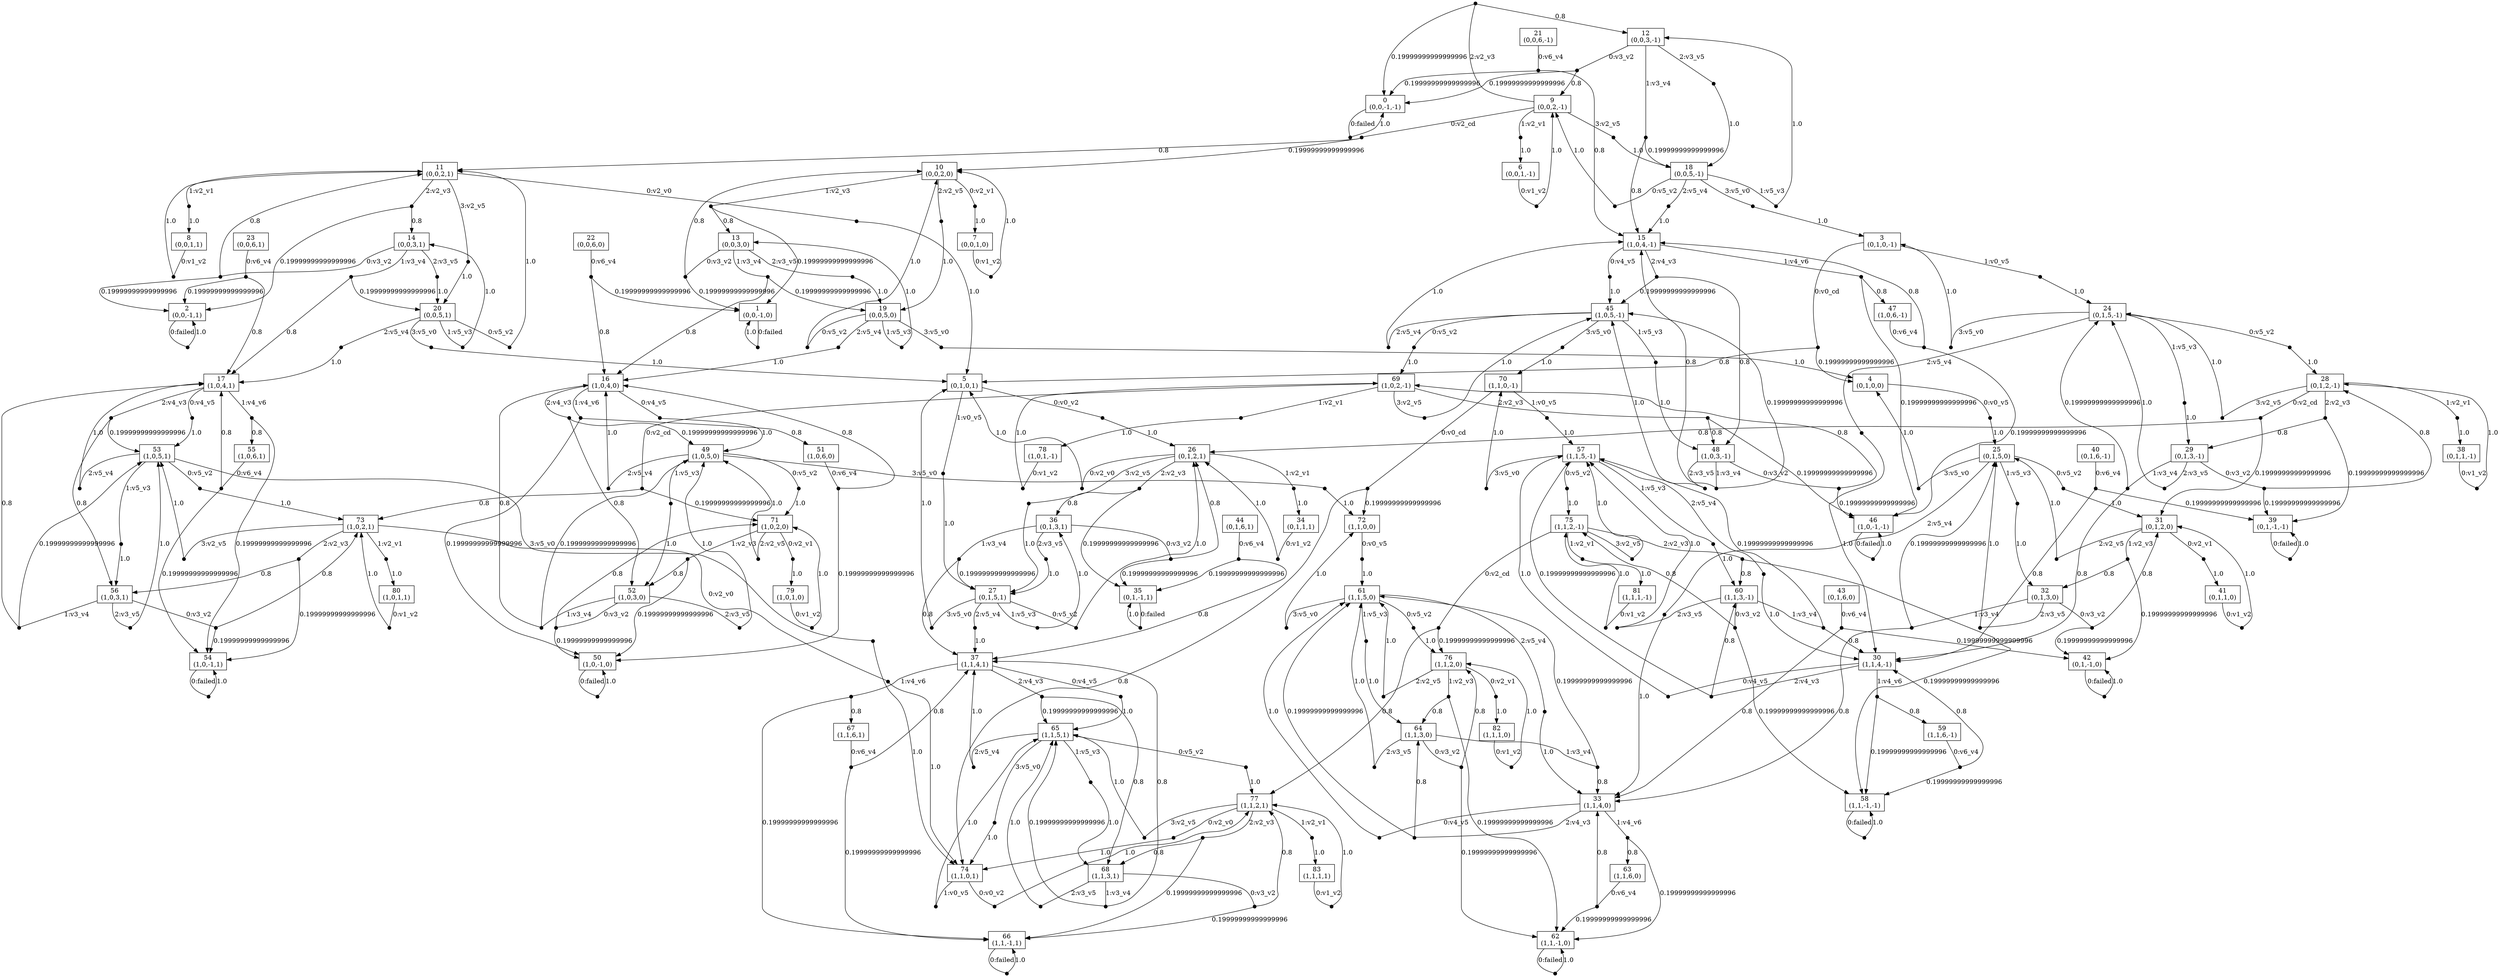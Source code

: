 digraph MDP {
node [label="",shape="box"];
0 [label="0\n(0,0,-1,-1)"];
0 -> n0_0 [label="0:failed",arrowhead="none"];
n0_0 [ shape=point,width=0.1,height=0.1,label="" ];
n0_0 -> 0 [label="1.0"];
1 [label="1\n(0,0,-1,0)"];
1 -> n1_0 [label="0:failed",arrowhead="none"];
n1_0 [ shape=point,width=0.1,height=0.1,label="" ];
n1_0 -> 1 [label="1.0"];
2 [label="2\n(0,0,-1,1)"];
2 -> n2_0 [label="0:failed",arrowhead="none"];
n2_0 [ shape=point,width=0.1,height=0.1,label="" ];
n2_0 -> 2 [label="1.0"];
3 [label="3\n(0,1,0,-1)"];
3 -> n3_0 [label="0:v0_cd",arrowhead="none"];
n3_0 [ shape=point,width=0.1,height=0.1,label="" ];
n3_0 -> 4 [label="0.19999999999999996"];
n3_0 -> 5 [label="0.8"];
3 -> n3_1 [label="1:v0_v5",arrowhead="none"];
n3_1 [ shape=point,width=0.1,height=0.1,label="" ];
n3_1 -> 24 [label="1.0"];
4 [label="4\n(0,1,0,0)"];
4 -> n4_0 [label="0:v0_v5",arrowhead="none"];
n4_0 [ shape=point,width=0.1,height=0.1,label="" ];
n4_0 -> 25 [label="1.0"];
5 [label="5\n(0,1,0,1)"];
5 -> n5_0 [label="0:v0_v2",arrowhead="none"];
n5_0 [ shape=point,width=0.1,height=0.1,label="" ];
n5_0 -> 26 [label="1.0"];
5 -> n5_1 [label="1:v0_v5",arrowhead="none"];
n5_1 [ shape=point,width=0.1,height=0.1,label="" ];
n5_1 -> 27 [label="1.0"];
6 [label="6\n(0,0,1,-1)"];
6 -> n6_0 [label="0:v1_v2",arrowhead="none"];
n6_0 [ shape=point,width=0.1,height=0.1,label="" ];
n6_0 -> 9 [label="1.0"];
7 [label="7\n(0,0,1,0)"];
7 -> n7_0 [label="0:v1_v2",arrowhead="none"];
n7_0 [ shape=point,width=0.1,height=0.1,label="" ];
n7_0 -> 10 [label="1.0"];
8 [label="8\n(0,0,1,1)"];
8 -> n8_0 [label="0:v1_v2",arrowhead="none"];
n8_0 [ shape=point,width=0.1,height=0.1,label="" ];
n8_0 -> 11 [label="1.0"];
9 [label="9\n(0,0,2,-1)"];
9 -> n9_0 [label="0:v2_cd",arrowhead="none"];
n9_0 [ shape=point,width=0.1,height=0.1,label="" ];
n9_0 -> 10 [label="0.19999999999999996"];
n9_0 -> 11 [label="0.8"];
9 -> n9_1 [label="1:v2_v1",arrowhead="none"];
n9_1 [ shape=point,width=0.1,height=0.1,label="" ];
n9_1 -> 6 [label="1.0"];
9 -> n9_2 [label="2:v2_v3",arrowhead="none"];
n9_2 [ shape=point,width=0.1,height=0.1,label="" ];
n9_2 -> 0 [label="0.19999999999999996"];
n9_2 -> 12 [label="0.8"];
9 -> n9_3 [label="3:v2_v5",arrowhead="none"];
n9_3 [ shape=point,width=0.1,height=0.1,label="" ];
n9_3 -> 18 [label="1.0"];
10 [label="10\n(0,0,2,0)"];
10 -> n10_0 [label="0:v2_v1",arrowhead="none"];
n10_0 [ shape=point,width=0.1,height=0.1,label="" ];
n10_0 -> 7 [label="1.0"];
10 -> n10_1 [label="1:v2_v3",arrowhead="none"];
n10_1 [ shape=point,width=0.1,height=0.1,label="" ];
n10_1 -> 1 [label="0.19999999999999996"];
n10_1 -> 13 [label="0.8"];
10 -> n10_2 [label="2:v2_v5",arrowhead="none"];
n10_2 [ shape=point,width=0.1,height=0.1,label="" ];
n10_2 -> 19 [label="1.0"];
11 [label="11\n(0,0,2,1)"];
11 -> n11_0 [label="0:v2_v0",arrowhead="none"];
n11_0 [ shape=point,width=0.1,height=0.1,label="" ];
n11_0 -> 5 [label="1.0"];
11 -> n11_1 [label="1:v2_v1",arrowhead="none"];
n11_1 [ shape=point,width=0.1,height=0.1,label="" ];
n11_1 -> 8 [label="1.0"];
11 -> n11_2 [label="2:v2_v3",arrowhead="none"];
n11_2 [ shape=point,width=0.1,height=0.1,label="" ];
n11_2 -> 2 [label="0.19999999999999996"];
n11_2 -> 14 [label="0.8"];
11 -> n11_3 [label="3:v2_v5",arrowhead="none"];
n11_3 [ shape=point,width=0.1,height=0.1,label="" ];
n11_3 -> 20 [label="1.0"];
12 [label="12\n(0,0,3,-1)"];
12 -> n12_0 [label="0:v3_v2",arrowhead="none"];
n12_0 [ shape=point,width=0.1,height=0.1,label="" ];
n12_0 -> 0 [label="0.19999999999999996"];
n12_0 -> 9 [label="0.8"];
12 -> n12_1 [label="1:v3_v4",arrowhead="none"];
n12_1 [ shape=point,width=0.1,height=0.1,label="" ];
n12_1 -> 18 [label="0.19999999999999996"];
n12_1 -> 15 [label="0.8"];
12 -> n12_2 [label="2:v3_v5",arrowhead="none"];
n12_2 [ shape=point,width=0.1,height=0.1,label="" ];
n12_2 -> 18 [label="1.0"];
13 [label="13\n(0,0,3,0)"];
13 -> n13_0 [label="0:v3_v2",arrowhead="none"];
n13_0 [ shape=point,width=0.1,height=0.1,label="" ];
n13_0 -> 1 [label="0.19999999999999996"];
n13_0 -> 10 [label="0.8"];
13 -> n13_1 [label="1:v3_v4",arrowhead="none"];
n13_1 [ shape=point,width=0.1,height=0.1,label="" ];
n13_1 -> 16 [label="0.8"];
n13_1 -> 19 [label="0.19999999999999996"];
13 -> n13_2 [label="2:v3_v5",arrowhead="none"];
n13_2 [ shape=point,width=0.1,height=0.1,label="" ];
n13_2 -> 19 [label="1.0"];
14 [label="14\n(0,0,3,1)"];
14 -> n14_0 [label="0:v3_v2",arrowhead="none"];
n14_0 [ shape=point,width=0.1,height=0.1,label="" ];
n14_0 -> 2 [label="0.19999999999999996"];
n14_0 -> 11 [label="0.8"];
14 -> n14_1 [label="1:v3_v4",arrowhead="none"];
n14_1 [ shape=point,width=0.1,height=0.1,label="" ];
n14_1 -> 17 [label="0.8"];
n14_1 -> 20 [label="0.19999999999999996"];
14 -> n14_2 [label="2:v3_v5",arrowhead="none"];
n14_2 [ shape=point,width=0.1,height=0.1,label="" ];
n14_2 -> 20 [label="1.0"];
15 [label="15\n(1,0,4,-1)"];
15 -> n15_0 [label="0:v4_v5",arrowhead="none"];
n15_0 [ shape=point,width=0.1,height=0.1,label="" ];
n15_0 -> 45 [label="1.0"];
15 -> n15_1 [label="1:v4_v6",arrowhead="none"];
n15_1 [ shape=point,width=0.1,height=0.1,label="" ];
n15_1 -> 46 [label="0.19999999999999996"];
n15_1 -> 47 [label="0.8"];
15 -> n15_2 [label="2:v4_v3",arrowhead="none"];
n15_2 [ shape=point,width=0.1,height=0.1,label="" ];
n15_2 -> 48 [label="0.8"];
n15_2 -> 45 [label="0.19999999999999996"];
16 [label="16\n(1,0,4,0)"];
16 -> n16_0 [label="0:v4_v5",arrowhead="none"];
n16_0 [ shape=point,width=0.1,height=0.1,label="" ];
n16_0 -> 49 [label="1.0"];
16 -> n16_1 [label="1:v4_v6",arrowhead="none"];
n16_1 [ shape=point,width=0.1,height=0.1,label="" ];
n16_1 -> 50 [label="0.19999999999999996"];
n16_1 -> 51 [label="0.8"];
16 -> n16_2 [label="2:v4_v3",arrowhead="none"];
n16_2 [ shape=point,width=0.1,height=0.1,label="" ];
n16_2 -> 49 [label="0.19999999999999996"];
n16_2 -> 52 [label="0.8"];
17 [label="17\n(1,0,4,1)"];
17 -> n17_0 [label="0:v4_v5",arrowhead="none"];
n17_0 [ shape=point,width=0.1,height=0.1,label="" ];
n17_0 -> 53 [label="1.0"];
17 -> n17_1 [label="1:v4_v6",arrowhead="none"];
n17_1 [ shape=point,width=0.1,height=0.1,label="" ];
n17_1 -> 54 [label="0.19999999999999996"];
n17_1 -> 55 [label="0.8"];
17 -> n17_2 [label="2:v4_v3",arrowhead="none"];
n17_2 [ shape=point,width=0.1,height=0.1,label="" ];
n17_2 -> 53 [label="0.19999999999999996"];
n17_2 -> 56 [label="0.8"];
18 [label="18\n(0,0,5,-1)"];
18 -> n18_0 [label="0:v5_v2",arrowhead="none"];
n18_0 [ shape=point,width=0.1,height=0.1,label="" ];
n18_0 -> 9 [label="1.0"];
18 -> n18_1 [label="1:v5_v3",arrowhead="none"];
n18_1 [ shape=point,width=0.1,height=0.1,label="" ];
n18_1 -> 12 [label="1.0"];
18 -> n18_2 [label="2:v5_v4",arrowhead="none"];
n18_2 [ shape=point,width=0.1,height=0.1,label="" ];
n18_2 -> 15 [label="1.0"];
18 -> n18_3 [label="3:v5_v0",arrowhead="none"];
n18_3 [ shape=point,width=0.1,height=0.1,label="" ];
n18_3 -> 3 [label="1.0"];
19 [label="19\n(0,0,5,0)"];
19 -> n19_0 [label="0:v5_v2",arrowhead="none"];
n19_0 [ shape=point,width=0.1,height=0.1,label="" ];
n19_0 -> 10 [label="1.0"];
19 -> n19_1 [label="1:v5_v3",arrowhead="none"];
n19_1 [ shape=point,width=0.1,height=0.1,label="" ];
n19_1 -> 13 [label="1.0"];
19 -> n19_2 [label="2:v5_v4",arrowhead="none"];
n19_2 [ shape=point,width=0.1,height=0.1,label="" ];
n19_2 -> 16 [label="1.0"];
19 -> n19_3 [label="3:v5_v0",arrowhead="none"];
n19_3 [ shape=point,width=0.1,height=0.1,label="" ];
n19_3 -> 4 [label="1.0"];
20 [label="20\n(0,0,5,1)"];
20 -> n20_0 [label="0:v5_v2",arrowhead="none"];
n20_0 [ shape=point,width=0.1,height=0.1,label="" ];
n20_0 -> 11 [label="1.0"];
20 -> n20_1 [label="1:v5_v3",arrowhead="none"];
n20_1 [ shape=point,width=0.1,height=0.1,label="" ];
n20_1 -> 14 [label="1.0"];
20 -> n20_2 [label="2:v5_v4",arrowhead="none"];
n20_2 [ shape=point,width=0.1,height=0.1,label="" ];
n20_2 -> 17 [label="1.0"];
20 -> n20_3 [label="3:v5_v0",arrowhead="none"];
n20_3 [ shape=point,width=0.1,height=0.1,label="" ];
n20_3 -> 5 [label="1.0"];
21 [label="21\n(0,0,6,-1)"];
21 -> n21_0 [label="0:v6_v4",arrowhead="none"];
n21_0 [ shape=point,width=0.1,height=0.1,label="" ];
n21_0 -> 0 [label="0.19999999999999996"];
n21_0 -> 15 [label="0.8"];
22 [label="22\n(0,0,6,0)"];
22 -> n22_0 [label="0:v6_v4",arrowhead="none"];
n22_0 [ shape=point,width=0.1,height=0.1,label="" ];
n22_0 -> 16 [label="0.8"];
n22_0 -> 1 [label="0.19999999999999996"];
23 [label="23\n(0,0,6,1)"];
23 -> n23_0 [label="0:v6_v4",arrowhead="none"];
n23_0 [ shape=point,width=0.1,height=0.1,label="" ];
n23_0 -> 17 [label="0.8"];
n23_0 -> 2 [label="0.19999999999999996"];
24 [label="24\n(0,1,5,-1)"];
24 -> n24_0 [label="0:v5_v2",arrowhead="none"];
n24_0 [ shape=point,width=0.1,height=0.1,label="" ];
n24_0 -> 28 [label="1.0"];
24 -> n24_1 [label="1:v5_v3",arrowhead="none"];
n24_1 [ shape=point,width=0.1,height=0.1,label="" ];
n24_1 -> 29 [label="1.0"];
24 -> n24_2 [label="2:v5_v4",arrowhead="none"];
n24_2 [ shape=point,width=0.1,height=0.1,label="" ];
n24_2 -> 30 [label="1.0"];
24 -> n24_3 [label="3:v5_v0",arrowhead="none"];
n24_3 [ shape=point,width=0.1,height=0.1,label="" ];
n24_3 -> 3 [label="1.0"];
25 [label="25\n(0,1,5,0)"];
25 -> n25_0 [label="0:v5_v2",arrowhead="none"];
n25_0 [ shape=point,width=0.1,height=0.1,label="" ];
n25_0 -> 31 [label="1.0"];
25 -> n25_1 [label="1:v5_v3",arrowhead="none"];
n25_1 [ shape=point,width=0.1,height=0.1,label="" ];
n25_1 -> 32 [label="1.0"];
25 -> n25_2 [label="2:v5_v4",arrowhead="none"];
n25_2 [ shape=point,width=0.1,height=0.1,label="" ];
n25_2 -> 33 [label="1.0"];
25 -> n25_3 [label="3:v5_v0",arrowhead="none"];
n25_3 [ shape=point,width=0.1,height=0.1,label="" ];
n25_3 -> 4 [label="1.0"];
26 [label="26\n(0,1,2,1)"];
26 -> n26_0 [label="0:v2_v0",arrowhead="none"];
n26_0 [ shape=point,width=0.1,height=0.1,label="" ];
n26_0 -> 5 [label="1.0"];
26 -> n26_1 [label="1:v2_v1",arrowhead="none"];
n26_1 [ shape=point,width=0.1,height=0.1,label="" ];
n26_1 -> 34 [label="1.0"];
26 -> n26_2 [label="2:v2_v3",arrowhead="none"];
n26_2 [ shape=point,width=0.1,height=0.1,label="" ];
n26_2 -> 35 [label="0.19999999999999996"];
n26_2 -> 36 [label="0.8"];
26 -> n26_3 [label="3:v2_v5",arrowhead="none"];
n26_3 [ shape=point,width=0.1,height=0.1,label="" ];
n26_3 -> 27 [label="1.0"];
27 [label="27\n(0,1,5,1)"];
27 -> n27_0 [label="0:v5_v2",arrowhead="none"];
n27_0 [ shape=point,width=0.1,height=0.1,label="" ];
n27_0 -> 26 [label="1.0"];
27 -> n27_1 [label="1:v5_v3",arrowhead="none"];
n27_1 [ shape=point,width=0.1,height=0.1,label="" ];
n27_1 -> 36 [label="1.0"];
27 -> n27_2 [label="2:v5_v4",arrowhead="none"];
n27_2 [ shape=point,width=0.1,height=0.1,label="" ];
n27_2 -> 37 [label="1.0"];
27 -> n27_3 [label="3:v5_v0",arrowhead="none"];
n27_3 [ shape=point,width=0.1,height=0.1,label="" ];
n27_3 -> 5 [label="1.0"];
28 [label="28\n(0,1,2,-1)"];
28 -> n28_0 [label="0:v2_cd",arrowhead="none"];
n28_0 [ shape=point,width=0.1,height=0.1,label="" ];
n28_0 -> 26 [label="0.8"];
n28_0 -> 31 [label="0.19999999999999996"];
28 -> n28_1 [label="1:v2_v1",arrowhead="none"];
n28_1 [ shape=point,width=0.1,height=0.1,label="" ];
n28_1 -> 38 [label="1.0"];
28 -> n28_2 [label="2:v2_v3",arrowhead="none"];
n28_2 [ shape=point,width=0.1,height=0.1,label="" ];
n28_2 -> 39 [label="0.19999999999999996"];
n28_2 -> 29 [label="0.8"];
28 -> n28_3 [label="3:v2_v5",arrowhead="none"];
n28_3 [ shape=point,width=0.1,height=0.1,label="" ];
n28_3 -> 24 [label="1.0"];
29 [label="29\n(0,1,3,-1)"];
29 -> n29_0 [label="0:v3_v2",arrowhead="none"];
n29_0 [ shape=point,width=0.1,height=0.1,label="" ];
n29_0 -> 39 [label="0.19999999999999996"];
n29_0 -> 28 [label="0.8"];
29 -> n29_1 [label="1:v3_v4",arrowhead="none"];
n29_1 [ shape=point,width=0.1,height=0.1,label="" ];
n29_1 -> 24 [label="0.19999999999999996"];
n29_1 -> 30 [label="0.8"];
29 -> n29_2 [label="2:v3_v5",arrowhead="none"];
n29_2 [ shape=point,width=0.1,height=0.1,label="" ];
n29_2 -> 24 [label="1.0"];
30 [label="30\n(1,1,4,-1)"];
30 -> n30_0 [label="0:v4_v5",arrowhead="none"];
n30_0 [ shape=point,width=0.1,height=0.1,label="" ];
n30_0 -> 57 [label="1.0"];
30 -> n30_1 [label="1:v4_v6",arrowhead="none"];
n30_1 [ shape=point,width=0.1,height=0.1,label="" ];
n30_1 -> 58 [label="0.19999999999999996"];
n30_1 -> 59 [label="0.8"];
30 -> n30_2 [label="2:v4_v3",arrowhead="none"];
n30_2 [ shape=point,width=0.1,height=0.1,label="" ];
n30_2 -> 57 [label="0.19999999999999996"];
n30_2 -> 60 [label="0.8"];
31 [label="31\n(0,1,2,0)"];
31 -> n31_0 [label="0:v2_v1",arrowhead="none"];
n31_0 [ shape=point,width=0.1,height=0.1,label="" ];
n31_0 -> 41 [label="1.0"];
31 -> n31_1 [label="1:v2_v3",arrowhead="none"];
n31_1 [ shape=point,width=0.1,height=0.1,label="" ];
n31_1 -> 32 [label="0.8"];
n31_1 -> 42 [label="0.19999999999999996"];
31 -> n31_2 [label="2:v2_v5",arrowhead="none"];
n31_2 [ shape=point,width=0.1,height=0.1,label="" ];
n31_2 -> 25 [label="1.0"];
32 [label="32\n(0,1,3,0)"];
32 -> n32_0 [label="0:v3_v2",arrowhead="none"];
n32_0 [ shape=point,width=0.1,height=0.1,label="" ];
n32_0 -> 42 [label="0.19999999999999996"];
n32_0 -> 31 [label="0.8"];
32 -> n32_1 [label="1:v3_v4",arrowhead="none"];
n32_1 [ shape=point,width=0.1,height=0.1,label="" ];
n32_1 -> 33 [label="0.8"];
n32_1 -> 25 [label="0.19999999999999996"];
32 -> n32_2 [label="2:v3_v5",arrowhead="none"];
n32_2 [ shape=point,width=0.1,height=0.1,label="" ];
n32_2 -> 25 [label="1.0"];
33 [label="33\n(1,1,4,0)"];
33 -> n33_0 [label="0:v4_v5",arrowhead="none"];
n33_0 [ shape=point,width=0.1,height=0.1,label="" ];
n33_0 -> 61 [label="1.0"];
33 -> n33_1 [label="1:v4_v6",arrowhead="none"];
n33_1 [ shape=point,width=0.1,height=0.1,label="" ];
n33_1 -> 62 [label="0.19999999999999996"];
n33_1 -> 63 [label="0.8"];
33 -> n33_2 [label="2:v4_v3",arrowhead="none"];
n33_2 [ shape=point,width=0.1,height=0.1,label="" ];
n33_2 -> 64 [label="0.8"];
n33_2 -> 61 [label="0.19999999999999996"];
34 [label="34\n(0,1,1,1)"];
34 -> n34_0 [label="0:v1_v2",arrowhead="none"];
n34_0 [ shape=point,width=0.1,height=0.1,label="" ];
n34_0 -> 26 [label="1.0"];
35 [label="35\n(0,1,-1,1)"];
35 -> n35_0 [label="0:failed",arrowhead="none"];
n35_0 [ shape=point,width=0.1,height=0.1,label="" ];
n35_0 -> 35 [label="1.0"];
36 [label="36\n(0,1,3,1)"];
36 -> n36_0 [label="0:v3_v2",arrowhead="none"];
n36_0 [ shape=point,width=0.1,height=0.1,label="" ];
n36_0 -> 35 [label="0.19999999999999996"];
n36_0 -> 26 [label="0.8"];
36 -> n36_1 [label="1:v3_v4",arrowhead="none"];
n36_1 [ shape=point,width=0.1,height=0.1,label="" ];
n36_1 -> 37 [label="0.8"];
n36_1 -> 27 [label="0.19999999999999996"];
36 -> n36_2 [label="2:v3_v5",arrowhead="none"];
n36_2 [ shape=point,width=0.1,height=0.1,label="" ];
n36_2 -> 27 [label="1.0"];
37 [label="37\n(1,1,4,1)"];
37 -> n37_0 [label="0:v4_v5",arrowhead="none"];
n37_0 [ shape=point,width=0.1,height=0.1,label="" ];
n37_0 -> 65 [label="1.0"];
37 -> n37_1 [label="1:v4_v6",arrowhead="none"];
n37_1 [ shape=point,width=0.1,height=0.1,label="" ];
n37_1 -> 66 [label="0.19999999999999996"];
n37_1 -> 67 [label="0.8"];
37 -> n37_2 [label="2:v4_v3",arrowhead="none"];
n37_2 [ shape=point,width=0.1,height=0.1,label="" ];
n37_2 -> 65 [label="0.19999999999999996"];
n37_2 -> 68 [label="0.8"];
38 [label="38\n(0,1,1,-1)"];
38 -> n38_0 [label="0:v1_v2",arrowhead="none"];
n38_0 [ shape=point,width=0.1,height=0.1,label="" ];
n38_0 -> 28 [label="1.0"];
39 [label="39\n(0,1,-1,-1)"];
39 -> n39_0 [label="0:failed",arrowhead="none"];
n39_0 [ shape=point,width=0.1,height=0.1,label="" ];
n39_0 -> 39 [label="1.0"];
40 [label="40\n(0,1,6,-1)"];
40 -> n40_0 [label="0:v6_v4",arrowhead="none"];
n40_0 [ shape=point,width=0.1,height=0.1,label="" ];
n40_0 -> 39 [label="0.19999999999999996"];
n40_0 -> 30 [label="0.8"];
41 [label="41\n(0,1,1,0)"];
41 -> n41_0 [label="0:v1_v2",arrowhead="none"];
n41_0 [ shape=point,width=0.1,height=0.1,label="" ];
n41_0 -> 31 [label="1.0"];
42 [label="42\n(0,1,-1,0)"];
42 -> n42_0 [label="0:failed",arrowhead="none"];
n42_0 [ shape=point,width=0.1,height=0.1,label="" ];
n42_0 -> 42 [label="1.0"];
43 [label="43\n(0,1,6,0)"];
43 -> n43_0 [label="0:v6_v4",arrowhead="none"];
n43_0 [ shape=point,width=0.1,height=0.1,label="" ];
n43_0 -> 33 [label="0.8"];
n43_0 -> 42 [label="0.19999999999999996"];
44 [label="44\n(0,1,6,1)"];
44 -> n44_0 [label="0:v6_v4",arrowhead="none"];
n44_0 [ shape=point,width=0.1,height=0.1,label="" ];
n44_0 -> 35 [label="0.19999999999999996"];
n44_0 -> 37 [label="0.8"];
45 [label="45\n(1,0,5,-1)"];
45 -> n45_0 [label="0:v5_v2",arrowhead="none"];
n45_0 [ shape=point,width=0.1,height=0.1,label="" ];
n45_0 -> 69 [label="1.0"];
45 -> n45_1 [label="1:v5_v3",arrowhead="none"];
n45_1 [ shape=point,width=0.1,height=0.1,label="" ];
n45_1 -> 48 [label="1.0"];
45 -> n45_2 [label="2:v5_v4",arrowhead="none"];
n45_2 [ shape=point,width=0.1,height=0.1,label="" ];
n45_2 -> 15 [label="1.0"];
45 -> n45_3 [label="3:v5_v0",arrowhead="none"];
n45_3 [ shape=point,width=0.1,height=0.1,label="" ];
n45_3 -> 70 [label="1.0"];
46 [label="46\n(1,0,-1,-1)"];
46 -> n46_0 [label="0:failed",arrowhead="none"];
n46_0 [ shape=point,width=0.1,height=0.1,label="" ];
n46_0 -> 46 [label="1.0"];
47 [label="47\n(1,0,6,-1)"];
47 -> n47_0 [label="0:v6_v4",arrowhead="none"];
n47_0 [ shape=point,width=0.1,height=0.1,label="" ];
n47_0 -> 46 [label="0.19999999999999996"];
n47_0 -> 15 [label="0.8"];
48 [label="48\n(1,0,3,-1)"];
48 -> n48_0 [label="0:v3_v2",arrowhead="none"];
n48_0 [ shape=point,width=0.1,height=0.1,label="" ];
n48_0 -> 69 [label="0.8"];
n48_0 -> 46 [label="0.19999999999999996"];
48 -> n48_1 [label="1:v3_v4",arrowhead="none"];
n48_1 [ shape=point,width=0.1,height=0.1,label="" ];
n48_1 -> 45 [label="0.19999999999999996"];
n48_1 -> 15 [label="0.8"];
48 -> n48_2 [label="2:v3_v5",arrowhead="none"];
n48_2 [ shape=point,width=0.1,height=0.1,label="" ];
n48_2 -> 45 [label="1.0"];
49 [label="49\n(1,0,5,0)"];
49 -> n49_0 [label="0:v5_v2",arrowhead="none"];
n49_0 [ shape=point,width=0.1,height=0.1,label="" ];
n49_0 -> 71 [label="1.0"];
49 -> n49_1 [label="1:v5_v3",arrowhead="none"];
n49_1 [ shape=point,width=0.1,height=0.1,label="" ];
n49_1 -> 52 [label="1.0"];
49 -> n49_2 [label="2:v5_v4",arrowhead="none"];
n49_2 [ shape=point,width=0.1,height=0.1,label="" ];
n49_2 -> 16 [label="1.0"];
49 -> n49_3 [label="3:v5_v0",arrowhead="none"];
n49_3 [ shape=point,width=0.1,height=0.1,label="" ];
n49_3 -> 72 [label="1.0"];
50 [label="50\n(1,0,-1,0)"];
50 -> n50_0 [label="0:failed",arrowhead="none"];
n50_0 [ shape=point,width=0.1,height=0.1,label="" ];
n50_0 -> 50 [label="1.0"];
51 [label="51\n(1,0,6,0)"];
51 -> n51_0 [label="0:v6_v4",arrowhead="none"];
n51_0 [ shape=point,width=0.1,height=0.1,label="" ];
n51_0 -> 16 [label="0.8"];
n51_0 -> 50 [label="0.19999999999999996"];
52 [label="52\n(1,0,3,0)"];
52 -> n52_0 [label="0:v3_v2",arrowhead="none"];
n52_0 [ shape=point,width=0.1,height=0.1,label="" ];
n52_0 -> 50 [label="0.19999999999999996"];
n52_0 -> 71 [label="0.8"];
52 -> n52_1 [label="1:v3_v4",arrowhead="none"];
n52_1 [ shape=point,width=0.1,height=0.1,label="" ];
n52_1 -> 16 [label="0.8"];
n52_1 -> 49 [label="0.19999999999999996"];
52 -> n52_2 [label="2:v3_v5",arrowhead="none"];
n52_2 [ shape=point,width=0.1,height=0.1,label="" ];
n52_2 -> 49 [label="1.0"];
53 [label="53\n(1,0,5,1)"];
53 -> n53_0 [label="0:v5_v2",arrowhead="none"];
n53_0 [ shape=point,width=0.1,height=0.1,label="" ];
n53_0 -> 73 [label="1.0"];
53 -> n53_1 [label="1:v5_v3",arrowhead="none"];
n53_1 [ shape=point,width=0.1,height=0.1,label="" ];
n53_1 -> 56 [label="1.0"];
53 -> n53_2 [label="2:v5_v4",arrowhead="none"];
n53_2 [ shape=point,width=0.1,height=0.1,label="" ];
n53_2 -> 17 [label="1.0"];
53 -> n53_3 [label="3:v5_v0",arrowhead="none"];
n53_3 [ shape=point,width=0.1,height=0.1,label="" ];
n53_3 -> 74 [label="1.0"];
54 [label="54\n(1,0,-1,1)"];
54 -> n54_0 [label="0:failed",arrowhead="none"];
n54_0 [ shape=point,width=0.1,height=0.1,label="" ];
n54_0 -> 54 [label="1.0"];
55 [label="55\n(1,0,6,1)"];
55 -> n55_0 [label="0:v6_v4",arrowhead="none"];
n55_0 [ shape=point,width=0.1,height=0.1,label="" ];
n55_0 -> 17 [label="0.8"];
n55_0 -> 54 [label="0.19999999999999996"];
56 [label="56\n(1,0,3,1)"];
56 -> n56_0 [label="0:v3_v2",arrowhead="none"];
n56_0 [ shape=point,width=0.1,height=0.1,label="" ];
n56_0 -> 54 [label="0.19999999999999996"];
n56_0 -> 73 [label="0.8"];
56 -> n56_1 [label="1:v3_v4",arrowhead="none"];
n56_1 [ shape=point,width=0.1,height=0.1,label="" ];
n56_1 -> 17 [label="0.8"];
n56_1 -> 53 [label="0.19999999999999996"];
56 -> n56_2 [label="2:v3_v5",arrowhead="none"];
n56_2 [ shape=point,width=0.1,height=0.1,label="" ];
n56_2 -> 53 [label="1.0"];
57 [label="57\n(1,1,5,-1)"];
57 -> n57_0 [label="0:v5_v2",arrowhead="none"];
n57_0 [ shape=point,width=0.1,height=0.1,label="" ];
n57_0 -> 75 [label="1.0"];
57 -> n57_1 [label="1:v5_v3",arrowhead="none"];
n57_1 [ shape=point,width=0.1,height=0.1,label="" ];
n57_1 -> 60 [label="1.0"];
57 -> n57_2 [label="2:v5_v4",arrowhead="none"];
n57_2 [ shape=point,width=0.1,height=0.1,label="" ];
n57_2 -> 30 [label="1.0"];
57 -> n57_3 [label="3:v5_v0",arrowhead="none"];
n57_3 [ shape=point,width=0.1,height=0.1,label="" ];
n57_3 -> 70 [label="1.0"];
58 [label="58\n(1,1,-1,-1)"];
58 -> n58_0 [label="0:failed",arrowhead="none"];
n58_0 [ shape=point,width=0.1,height=0.1,label="" ];
n58_0 -> 58 [label="1.0"];
59 [label="59\n(1,1,6,-1)"];
59 -> n59_0 [label="0:v6_v4",arrowhead="none"];
n59_0 [ shape=point,width=0.1,height=0.1,label="" ];
n59_0 -> 58 [label="0.19999999999999996"];
n59_0 -> 30 [label="0.8"];
60 [label="60\n(1,1,3,-1)"];
60 -> n60_0 [label="0:v3_v2",arrowhead="none"];
n60_0 [ shape=point,width=0.1,height=0.1,label="" ];
n60_0 -> 58 [label="0.19999999999999996"];
n60_0 -> 75 [label="0.8"];
60 -> n60_1 [label="1:v3_v4",arrowhead="none"];
n60_1 [ shape=point,width=0.1,height=0.1,label="" ];
n60_1 -> 57 [label="0.19999999999999996"];
n60_1 -> 30 [label="0.8"];
60 -> n60_2 [label="2:v3_v5",arrowhead="none"];
n60_2 [ shape=point,width=0.1,height=0.1,label="" ];
n60_2 -> 57 [label="1.0"];
61 [label="61\n(1,1,5,0)"];
61 -> n61_0 [label="0:v5_v2",arrowhead="none"];
n61_0 [ shape=point,width=0.1,height=0.1,label="" ];
n61_0 -> 76 [label="1.0"];
61 -> n61_1 [label="1:v5_v3",arrowhead="none"];
n61_1 [ shape=point,width=0.1,height=0.1,label="" ];
n61_1 -> 64 [label="1.0"];
61 -> n61_2 [label="2:v5_v4",arrowhead="none"];
n61_2 [ shape=point,width=0.1,height=0.1,label="" ];
n61_2 -> 33 [label="1.0"];
61 -> n61_3 [label="3:v5_v0",arrowhead="none"];
n61_3 [ shape=point,width=0.1,height=0.1,label="" ];
n61_3 -> 72 [label="1.0"];
62 [label="62\n(1,1,-1,0)"];
62 -> n62_0 [label="0:failed",arrowhead="none"];
n62_0 [ shape=point,width=0.1,height=0.1,label="" ];
n62_0 -> 62 [label="1.0"];
63 [label="63\n(1,1,6,0)"];
63 -> n63_0 [label="0:v6_v4",arrowhead="none"];
n63_0 [ shape=point,width=0.1,height=0.1,label="" ];
n63_0 -> 33 [label="0.8"];
n63_0 -> 62 [label="0.19999999999999996"];
64 [label="64\n(1,1,3,0)"];
64 -> n64_0 [label="0:v3_v2",arrowhead="none"];
n64_0 [ shape=point,width=0.1,height=0.1,label="" ];
n64_0 -> 76 [label="0.8"];
n64_0 -> 62 [label="0.19999999999999996"];
64 -> n64_1 [label="1:v3_v4",arrowhead="none"];
n64_1 [ shape=point,width=0.1,height=0.1,label="" ];
n64_1 -> 33 [label="0.8"];
n64_1 -> 61 [label="0.19999999999999996"];
64 -> n64_2 [label="2:v3_v5",arrowhead="none"];
n64_2 [ shape=point,width=0.1,height=0.1,label="" ];
n64_2 -> 61 [label="1.0"];
65 [label="65\n(1,1,5,1)"];
65 -> n65_0 [label="0:v5_v2",arrowhead="none"];
n65_0 [ shape=point,width=0.1,height=0.1,label="" ];
n65_0 -> 77 [label="1.0"];
65 -> n65_1 [label="1:v5_v3",arrowhead="none"];
n65_1 [ shape=point,width=0.1,height=0.1,label="" ];
n65_1 -> 68 [label="1.0"];
65 -> n65_2 [label="2:v5_v4",arrowhead="none"];
n65_2 [ shape=point,width=0.1,height=0.1,label="" ];
n65_2 -> 37 [label="1.0"];
65 -> n65_3 [label="3:v5_v0",arrowhead="none"];
n65_3 [ shape=point,width=0.1,height=0.1,label="" ];
n65_3 -> 74 [label="1.0"];
66 [label="66\n(1,1,-1,1)"];
66 -> n66_0 [label="0:failed",arrowhead="none"];
n66_0 [ shape=point,width=0.1,height=0.1,label="" ];
n66_0 -> 66 [label="1.0"];
67 [label="67\n(1,1,6,1)"];
67 -> n67_0 [label="0:v6_v4",arrowhead="none"];
n67_0 [ shape=point,width=0.1,height=0.1,label="" ];
n67_0 -> 66 [label="0.19999999999999996"];
n67_0 -> 37 [label="0.8"];
68 [label="68\n(1,1,3,1)"];
68 -> n68_0 [label="0:v3_v2",arrowhead="none"];
n68_0 [ shape=point,width=0.1,height=0.1,label="" ];
n68_0 -> 66 [label="0.19999999999999996"];
n68_0 -> 77 [label="0.8"];
68 -> n68_1 [label="1:v3_v4",arrowhead="none"];
n68_1 [ shape=point,width=0.1,height=0.1,label="" ];
n68_1 -> 65 [label="0.19999999999999996"];
n68_1 -> 37 [label="0.8"];
68 -> n68_2 [label="2:v3_v5",arrowhead="none"];
n68_2 [ shape=point,width=0.1,height=0.1,label="" ];
n68_2 -> 65 [label="1.0"];
69 [label="69\n(1,0,2,-1)"];
69 -> n69_0 [label="0:v2_cd",arrowhead="none"];
n69_0 [ shape=point,width=0.1,height=0.1,label="" ];
n69_0 -> 71 [label="0.19999999999999996"];
n69_0 -> 73 [label="0.8"];
69 -> n69_1 [label="1:v2_v1",arrowhead="none"];
n69_1 [ shape=point,width=0.1,height=0.1,label="" ];
n69_1 -> 78 [label="1.0"];
69 -> n69_2 [label="2:v2_v3",arrowhead="none"];
n69_2 [ shape=point,width=0.1,height=0.1,label="" ];
n69_2 -> 48 [label="0.8"];
n69_2 -> 46 [label="0.19999999999999996"];
69 -> n69_3 [label="3:v2_v5",arrowhead="none"];
n69_3 [ shape=point,width=0.1,height=0.1,label="" ];
n69_3 -> 45 [label="1.0"];
70 [label="70\n(1,1,0,-1)"];
70 -> n70_0 [label="0:v0_cd",arrowhead="none"];
n70_0 [ shape=point,width=0.1,height=0.1,label="" ];
n70_0 -> 72 [label="0.19999999999999996"];
n70_0 -> 74 [label="0.8"];
70 -> n70_1 [label="1:v0_v5",arrowhead="none"];
n70_1 [ shape=point,width=0.1,height=0.1,label="" ];
n70_1 -> 57 [label="1.0"];
71 [label="71\n(1,0,2,0)"];
71 -> n71_0 [label="0:v2_v1",arrowhead="none"];
n71_0 [ shape=point,width=0.1,height=0.1,label="" ];
n71_0 -> 79 [label="1.0"];
71 -> n71_1 [label="1:v2_v3",arrowhead="none"];
n71_1 [ shape=point,width=0.1,height=0.1,label="" ];
n71_1 -> 50 [label="0.19999999999999996"];
n71_1 -> 52 [label="0.8"];
71 -> n71_2 [label="2:v2_v5",arrowhead="none"];
n71_2 [ shape=point,width=0.1,height=0.1,label="" ];
n71_2 -> 49 [label="1.0"];
72 [label="72\n(1,1,0,0)"];
72 -> n72_0 [label="0:v0_v5",arrowhead="none"];
n72_0 [ shape=point,width=0.1,height=0.1,label="" ];
n72_0 -> 61 [label="1.0"];
73 [label="73\n(1,0,2,1)"];
73 -> n73_0 [label="0:v2_v0",arrowhead="none"];
n73_0 [ shape=point,width=0.1,height=0.1,label="" ];
n73_0 -> 74 [label="1.0"];
73 -> n73_1 [label="1:v2_v1",arrowhead="none"];
n73_1 [ shape=point,width=0.1,height=0.1,label="" ];
n73_1 -> 80 [label="1.0"];
73 -> n73_2 [label="2:v2_v3",arrowhead="none"];
n73_2 [ shape=point,width=0.1,height=0.1,label="" ];
n73_2 -> 54 [label="0.19999999999999996"];
n73_2 -> 56 [label="0.8"];
73 -> n73_3 [label="3:v2_v5",arrowhead="none"];
n73_3 [ shape=point,width=0.1,height=0.1,label="" ];
n73_3 -> 53 [label="1.0"];
74 [label="74\n(1,1,0,1)"];
74 -> n74_0 [label="0:v0_v2",arrowhead="none"];
n74_0 [ shape=point,width=0.1,height=0.1,label="" ];
n74_0 -> 77 [label="1.0"];
74 -> n74_1 [label="1:v0_v5",arrowhead="none"];
n74_1 [ shape=point,width=0.1,height=0.1,label="" ];
n74_1 -> 65 [label="1.0"];
75 [label="75\n(1,1,2,-1)"];
75 -> n75_0 [label="0:v2_cd",arrowhead="none"];
n75_0 [ shape=point,width=0.1,height=0.1,label="" ];
n75_0 -> 76 [label="0.19999999999999996"];
n75_0 -> 77 [label="0.8"];
75 -> n75_1 [label="1:v2_v1",arrowhead="none"];
n75_1 [ shape=point,width=0.1,height=0.1,label="" ];
n75_1 -> 81 [label="1.0"];
75 -> n75_2 [label="2:v2_v3",arrowhead="none"];
n75_2 [ shape=point,width=0.1,height=0.1,label="" ];
n75_2 -> 58 [label="0.19999999999999996"];
n75_2 -> 60 [label="0.8"];
75 -> n75_3 [label="3:v2_v5",arrowhead="none"];
n75_3 [ shape=point,width=0.1,height=0.1,label="" ];
n75_3 -> 57 [label="1.0"];
76 [label="76\n(1,1,2,0)"];
76 -> n76_0 [label="0:v2_v1",arrowhead="none"];
n76_0 [ shape=point,width=0.1,height=0.1,label="" ];
n76_0 -> 82 [label="1.0"];
76 -> n76_1 [label="1:v2_v3",arrowhead="none"];
n76_1 [ shape=point,width=0.1,height=0.1,label="" ];
n76_1 -> 64 [label="0.8"];
n76_1 -> 62 [label="0.19999999999999996"];
76 -> n76_2 [label="2:v2_v5",arrowhead="none"];
n76_2 [ shape=point,width=0.1,height=0.1,label="" ];
n76_2 -> 61 [label="1.0"];
77 [label="77\n(1,1,2,1)"];
77 -> n77_0 [label="0:v2_v0",arrowhead="none"];
n77_0 [ shape=point,width=0.1,height=0.1,label="" ];
n77_0 -> 74 [label="1.0"];
77 -> n77_1 [label="1:v2_v1",arrowhead="none"];
n77_1 [ shape=point,width=0.1,height=0.1,label="" ];
n77_1 -> 83 [label="1.0"];
77 -> n77_2 [label="2:v2_v3",arrowhead="none"];
n77_2 [ shape=point,width=0.1,height=0.1,label="" ];
n77_2 -> 66 [label="0.19999999999999996"];
n77_2 -> 68 [label="0.8"];
77 -> n77_3 [label="3:v2_v5",arrowhead="none"];
n77_3 [ shape=point,width=0.1,height=0.1,label="" ];
n77_3 -> 65 [label="1.0"];
78 [label="78\n(1,0,1,-1)"];
78 -> n78_0 [label="0:v1_v2",arrowhead="none"];
n78_0 [ shape=point,width=0.1,height=0.1,label="" ];
n78_0 -> 69 [label="1.0"];
79 [label="79\n(1,0,1,0)"];
79 -> n79_0 [label="0:v1_v2",arrowhead="none"];
n79_0 [ shape=point,width=0.1,height=0.1,label="" ];
n79_0 -> 71 [label="1.0"];
80 [label="80\n(1,0,1,1)"];
80 -> n80_0 [label="0:v1_v2",arrowhead="none"];
n80_0 [ shape=point,width=0.1,height=0.1,label="" ];
n80_0 -> 73 [label="1.0"];
81 [label="81\n(1,1,1,-1)"];
81 -> n81_0 [label="0:v1_v2",arrowhead="none"];
n81_0 [ shape=point,width=0.1,height=0.1,label="" ];
n81_0 -> 75 [label="1.0"];
82 [label="82\n(1,1,1,0)"];
82 -> n82_0 [label="0:v1_v2",arrowhead="none"];
n82_0 [ shape=point,width=0.1,height=0.1,label="" ];
n82_0 -> 76 [label="1.0"];
83 [label="83\n(1,1,1,1)"];
83 -> n83_0 [label="0:v1_v2",arrowhead="none"];
n83_0 [ shape=point,width=0.1,height=0.1,label="" ];
n83_0 -> 77 [label="1.0"];
}
